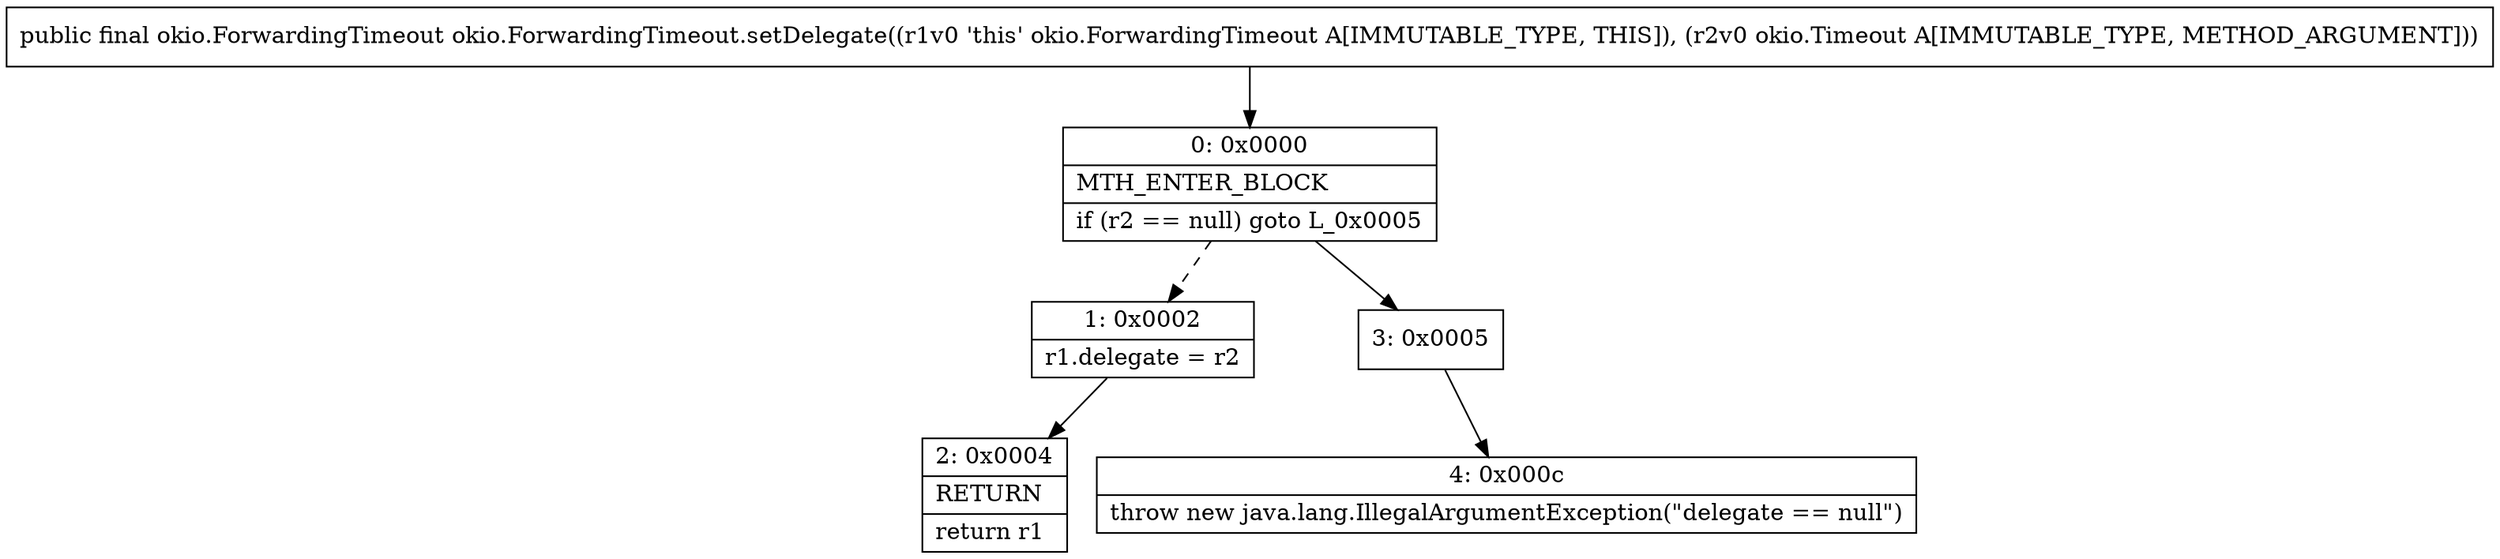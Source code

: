 digraph "CFG forokio.ForwardingTimeout.setDelegate(Lokio\/Timeout;)Lokio\/ForwardingTimeout;" {
Node_0 [shape=record,label="{0\:\ 0x0000|MTH_ENTER_BLOCK\l|if (r2 == null) goto L_0x0005\l}"];
Node_1 [shape=record,label="{1\:\ 0x0002|r1.delegate = r2\l}"];
Node_2 [shape=record,label="{2\:\ 0x0004|RETURN\l|return r1\l}"];
Node_3 [shape=record,label="{3\:\ 0x0005}"];
Node_4 [shape=record,label="{4\:\ 0x000c|throw new java.lang.IllegalArgumentException(\"delegate == null\")\l}"];
MethodNode[shape=record,label="{public final okio.ForwardingTimeout okio.ForwardingTimeout.setDelegate((r1v0 'this' okio.ForwardingTimeout A[IMMUTABLE_TYPE, THIS]), (r2v0 okio.Timeout A[IMMUTABLE_TYPE, METHOD_ARGUMENT])) }"];
MethodNode -> Node_0;
Node_0 -> Node_1[style=dashed];
Node_0 -> Node_3;
Node_1 -> Node_2;
Node_3 -> Node_4;
}

